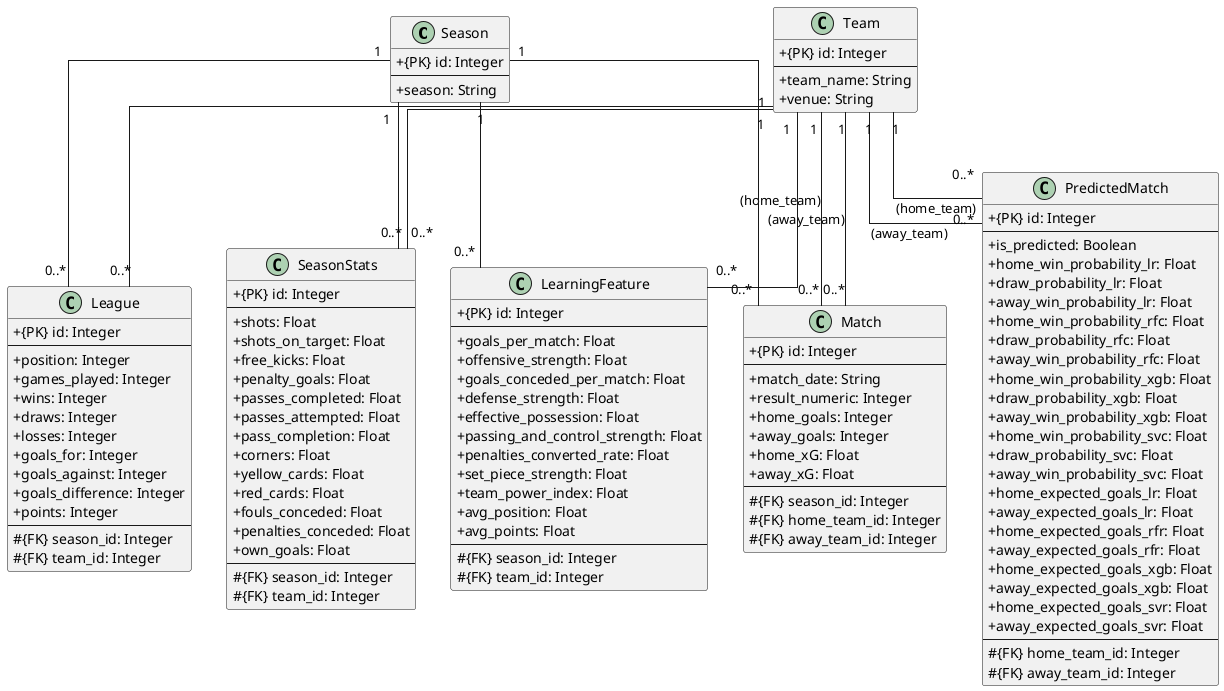 @startuml
skinparam classAttributeIconSize 0
skinparam linetype ortho
hide empty members

class Season {
  + {PK} id: Integer
  --
  + season: String
}

class Team {
  + {PK} id: Integer
  --
  + team_name: String
  + venue: String
}

class Match {
  + {PK} id: Integer
  --
  + match_date: String
  + result_numeric: Integer
  + home_goals: Integer
  + away_goals: Integer
  + home_xG: Float
  + away_xG: Float
  --
  # {FK} season_id: Integer
  # {FK} home_team_id: Integer
  # {FK} away_team_id: Integer
}

class League {
  + {PK} id: Integer
  --
  + position: Integer
  + games_played: Integer
  + wins: Integer
  + draws: Integer
  + losses: Integer
  + goals_for: Integer
  + goals_against: Integer
  + goals_difference: Integer
  + points: Integer
  --
  # {FK} season_id: Integer
  # {FK} team_id: Integer
}

class SeasonStats {
  + {PK} id: Integer
  --
  + shots: Float
  + shots_on_target: Float
  + free_kicks: Float
  + penalty_goals: Float
  + passes_completed: Float
  + passes_attempted: Float
  + pass_completion: Float
  + corners: Float
  + yellow_cards: Float
  + red_cards: Float
  + fouls_conceded: Float
  + penalties_conceded: Float
  + own_goals: Float
  --
  # {FK} season_id: Integer
  # {FK} team_id: Integer
}

class LearningFeature {
  + {PK} id: Integer
  --
  + goals_per_match: Float
  + offensive_strength: Float
  + goals_conceded_per_match: Float
  + defense_strength: Float
  + effective_possession: Float
  + passing_and_control_strength: Float
  + penalties_converted_rate: Float
  + set_piece_strength: Float
  + team_power_index: Float
  + avg_position: Float
  + avg_points: Float
  --
  # {FK} season_id: Integer
  # {FK} team_id: Integer
}

class PredictedMatch {
  + {PK} id: Integer
  --
  + is_predicted: Boolean
  + home_win_probability_lr: Float
  + draw_probability_lr: Float
  + away_win_probability_lr: Float
  + home_win_probability_rfc: Float
  + draw_probability_rfc: Float
  + away_win_probability_rfc: Float
  + home_win_probability_xgb: Float
  + draw_probability_xgb: Float
  + away_win_probability_xgb: Float
  + home_win_probability_svc: Float
  + draw_probability_svc: Float
  + away_win_probability_svc: Float
  + home_expected_goals_lr: Float
  + away_expected_goals_lr: Float
  + home_expected_goals_rfr: Float
  + away_expected_goals_rfr: Float
  + home_expected_goals_xgb: Float
  + away_expected_goals_xgb: Float
  + home_expected_goals_svr: Float
  + away_expected_goals_svr: Float
  --
  # {FK} home_team_id: Integer
  # {FK} away_team_id: Integer
}

' --- Definicja Relacji ---

Team "1" -- "0..*" Match : (home_team)
Team "1" -- "0..*" Match : (away_team)
Season "1" -- "0..*" Match

Team "1" -- "0..*" League
Season "1" -- "0..*" League

Team "1" -- "0..*" SeasonStats
Season "1" -- "0..*" SeasonStats

Team "1" -- "0..*" LearningFeature
Season "1" -- "0..*" LearningFeature

Team "1" -- "0..*" PredictedMatch : (home_team)
Team "1" -- "0..*" PredictedMatch : (away_team)

@enduml